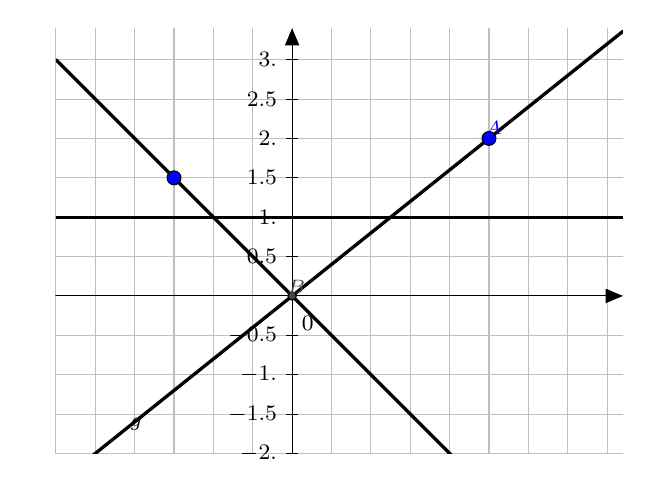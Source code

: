 \definecolor{qqqqff}{rgb}{0.,0.,1.}
\definecolor{uuuuuu}{rgb}{0.27,0.27,0.26}
\definecolor{cqcqcq}{rgb}{0.75,0.75,0.75}
\begin{tikzpicture}[line cap=round,line join=round,>=triangle 45,x=1.0cm,y=1.0cm]
\draw [color=cqcqcq,xstep=0.5cm,ystep=0.5cm] (-3.,-2.) grid (4.2,3.4);
\draw[->,color=black] (-3.,0.) -- (4.2,0.);
\draw[->,color=black] (0.,-2.) -- (0.,3.4);
\foreach \y in {-2.,-1.5,-1.,-0.5,0.5,1.,1.5,2.,2.5,3.}
\draw[shift={(0,\y)},color=black] (2pt,0pt) -- (-2pt,0pt) node[left] {\footnotesize $\y$};
\draw[color=black] (0pt,-10pt) node[right] {\footnotesize $0$};
\clip(-3.,-2.) rectangle (4.2,3.4);
\draw [line width=1.2pt,domain=-3.:4.2] plot(\x,1.);
\draw [line width=1.2pt,domain=-3.:4.2] plot(\x,{(2.*\x)/2.5});
\draw [line width=1.2pt,domain=-3.:4.2] plot(\x,-\x);
\begin{scriptsize}
\draw[color=black] (-3.38,0.95) node {$f$};
\draw [fill=uuuuuu] (0.,0.) circle (1.5pt);
\draw[color=uuuuuu] (0.054,0.114) node {$B$};
\draw [fill=qqqqff] (2.5,2.) circle (2.5pt);
\draw[color=qqqqff] (2.557,2.14) node {$A$};
\draw[color=black] (-1.98,-1.63) node {$g$};
\draw [fill=qqqqff] (-1.5,1.5) circle (2.5pt);
\draw[color=qqqqff] (-1.446,1.645) node {$$};
\draw[color=black] (-3.24,3.344) node {$h$};
\end{scriptsize}
\end{tikzpicture}
